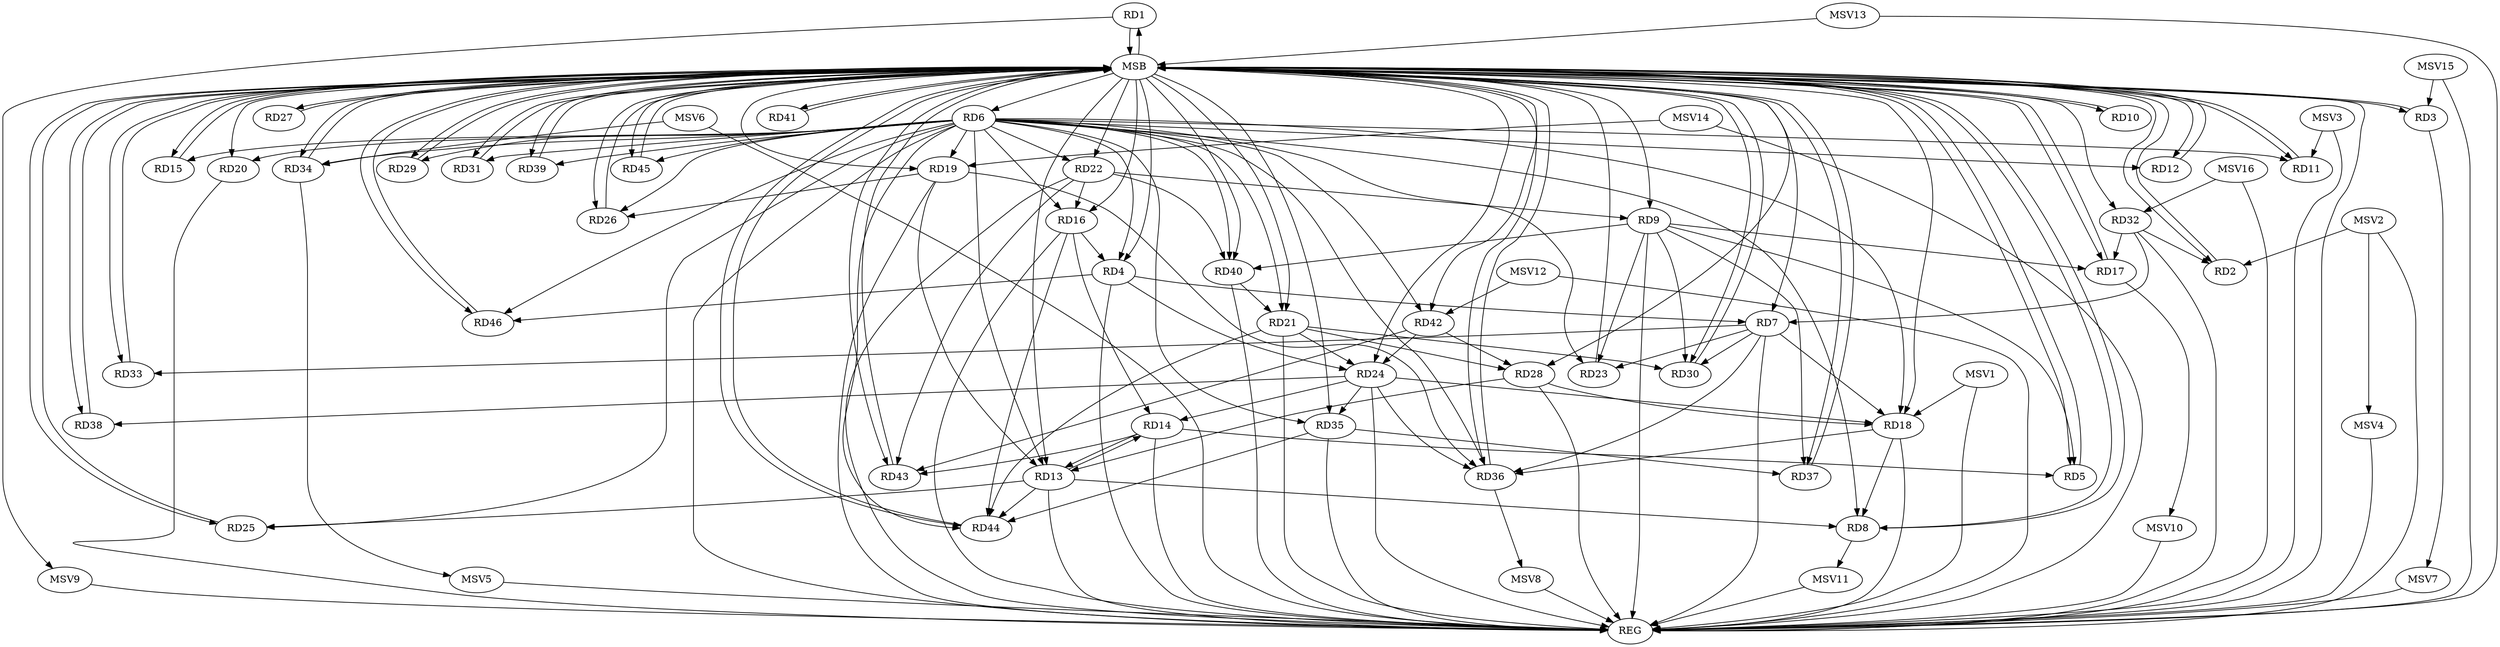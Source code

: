 strict digraph G {
  RD1 [ label="RD1" ];
  RD2 [ label="RD2" ];
  RD3 [ label="RD3" ];
  RD4 [ label="RD4" ];
  RD5 [ label="RD5" ];
  RD6 [ label="RD6" ];
  RD7 [ label="RD7" ];
  RD8 [ label="RD8" ];
  RD9 [ label="RD9" ];
  RD10 [ label="RD10" ];
  RD11 [ label="RD11" ];
  RD12 [ label="RD12" ];
  RD13 [ label="RD13" ];
  RD14 [ label="RD14" ];
  RD15 [ label="RD15" ];
  RD16 [ label="RD16" ];
  RD17 [ label="RD17" ];
  RD18 [ label="RD18" ];
  RD19 [ label="RD19" ];
  RD20 [ label="RD20" ];
  RD21 [ label="RD21" ];
  RD22 [ label="RD22" ];
  RD23 [ label="RD23" ];
  RD24 [ label="RD24" ];
  RD25 [ label="RD25" ];
  RD26 [ label="RD26" ];
  RD27 [ label="RD27" ];
  RD28 [ label="RD28" ];
  RD29 [ label="RD29" ];
  RD30 [ label="RD30" ];
  RD31 [ label="RD31" ];
  RD32 [ label="RD32" ];
  RD33 [ label="RD33" ];
  RD34 [ label="RD34" ];
  RD35 [ label="RD35" ];
  RD36 [ label="RD36" ];
  RD37 [ label="RD37" ];
  RD38 [ label="RD38" ];
  RD39 [ label="RD39" ];
  RD40 [ label="RD40" ];
  RD41 [ label="RD41" ];
  RD42 [ label="RD42" ];
  RD43 [ label="RD43" ];
  RD44 [ label="RD44" ];
  RD45 [ label="RD45" ];
  RD46 [ label="RD46" ];
  REG [ label="REG" ];
  MSB [ label="MSB" ];
  MSV1 [ label="MSV1" ];
  MSV2 [ label="MSV2" ];
  MSV3 [ label="MSV3" ];
  MSV4 [ label="MSV4" ];
  MSV5 [ label="MSV5" ];
  MSV6 [ label="MSV6" ];
  MSV7 [ label="MSV7" ];
  MSV8 [ label="MSV8" ];
  MSV9 [ label="MSV9" ];
  MSV10 [ label="MSV10" ];
  MSV11 [ label="MSV11" ];
  MSV12 [ label="MSV12" ];
  MSV13 [ label="MSV13" ];
  MSV14 [ label="MSV14" ];
  MSV15 [ label="MSV15" ];
  MSV16 [ label="MSV16" ];
  RD32 -> RD2;
  RD4 -> RD7;
  RD16 -> RD4;
  RD4 -> RD24;
  RD4 -> RD46;
  RD9 -> RD5;
  RD14 -> RD5;
  RD6 -> RD16;
  RD6 -> RD18;
  RD6 -> RD21;
  RD6 -> RD26;
  RD6 -> RD36;
  RD6 -> RD40;
  RD6 -> RD46;
  RD7 -> RD18;
  RD7 -> RD23;
  RD7 -> RD30;
  RD32 -> RD7;
  RD7 -> RD33;
  RD7 -> RD36;
  RD13 -> RD8;
  RD18 -> RD8;
  RD9 -> RD17;
  RD22 -> RD9;
  RD9 -> RD23;
  RD9 -> RD30;
  RD9 -> RD37;
  RD9 -> RD40;
  RD13 -> RD14;
  RD14 -> RD13;
  RD19 -> RD13;
  RD13 -> RD25;
  RD28 -> RD13;
  RD13 -> RD44;
  RD16 -> RD14;
  RD24 -> RD14;
  RD14 -> RD43;
  RD22 -> RD16;
  RD16 -> RD44;
  RD32 -> RD17;
  RD24 -> RD18;
  RD28 -> RD18;
  RD18 -> RD36;
  RD19 -> RD26;
  RD19 -> RD36;
  RD21 -> RD24;
  RD21 -> RD28;
  RD21 -> RD30;
  RD40 -> RD21;
  RD21 -> RD44;
  RD22 -> RD40;
  RD22 -> RD43;
  RD24 -> RD35;
  RD24 -> RD36;
  RD24 -> RD38;
  RD42 -> RD24;
  RD42 -> RD28;
  RD35 -> RD37;
  RD35 -> RD44;
  RD42 -> RD43;
  RD4 -> REG;
  RD6 -> REG;
  RD7 -> REG;
  RD9 -> REG;
  RD13 -> REG;
  RD14 -> REG;
  RD16 -> REG;
  RD18 -> REG;
  RD19 -> REG;
  RD20 -> REG;
  RD21 -> REG;
  RD22 -> REG;
  RD24 -> REG;
  RD28 -> REG;
  RD32 -> REG;
  RD35 -> REG;
  RD40 -> REG;
  RD1 -> MSB;
  MSB -> RD6;
  MSB -> RD26;
  MSB -> RD35;
  MSB -> RD37;
  MSB -> REG;
  RD2 -> MSB;
  MSB -> RD8;
  MSB -> RD22;
  MSB -> RD32;
  RD3 -> MSB;
  MSB -> RD9;
  MSB -> RD17;
  MSB -> RD28;
  MSB -> RD31;
  MSB -> RD38;
  RD5 -> MSB;
  MSB -> RD16;
  MSB -> RD44;
  RD8 -> MSB;
  MSB -> RD3;
  MSB -> RD12;
  MSB -> RD25;
  MSB -> RD27;
  RD10 -> MSB;
  MSB -> RD5;
  MSB -> RD21;
  RD11 -> MSB;
  MSB -> RD39;
  MSB -> RD41;
  RD12 -> MSB;
  MSB -> RD7;
  RD15 -> MSB;
  MSB -> RD18;
  RD17 -> MSB;
  MSB -> RD15;
  MSB -> RD46;
  RD23 -> MSB;
  MSB -> RD10;
  MSB -> RD11;
  MSB -> RD29;
  RD25 -> MSB;
  MSB -> RD4;
  MSB -> RD19;
  MSB -> RD24;
  MSB -> RD43;
  RD26 -> MSB;
  MSB -> RD34;
  MSB -> RD40;
  RD27 -> MSB;
  MSB -> RD1;
  RD29 -> MSB;
  MSB -> RD45;
  RD30 -> MSB;
  RD31 -> MSB;
  RD33 -> MSB;
  MSB -> RD13;
  RD34 -> MSB;
  RD36 -> MSB;
  RD37 -> MSB;
  MSB -> RD2;
  MSB -> RD20;
  RD38 -> MSB;
  MSB -> RD36;
  RD39 -> MSB;
  RD41 -> MSB;
  MSB -> RD42;
  RD43 -> MSB;
  MSB -> RD30;
  MSB -> RD33;
  RD44 -> MSB;
  RD45 -> MSB;
  RD46 -> MSB;
  RD6 -> RD15;
  RD6 -> RD42;
  RD6 -> RD4;
  RD6 -> RD45;
  RD6 -> RD20;
  RD6 -> RD39;
  RD6 -> RD34;
  RD6 -> RD29;
  RD6 -> RD25;
  RD6 -> RD11;
  RD6 -> RD31;
  RD6 -> RD13;
  RD6 -> RD22;
  RD6 -> RD35;
  RD6 -> RD19;
  RD6 -> RD23;
  RD6 -> RD44;
  RD6 -> RD12;
  RD6 -> RD8;
  MSV1 -> RD18;
  MSV1 -> REG;
  MSV2 -> RD2;
  MSV2 -> REG;
  MSV3 -> RD11;
  MSV3 -> REG;
  MSV2 -> MSV4;
  MSV4 -> REG;
  RD34 -> MSV5;
  MSV5 -> REG;
  MSV6 -> RD34;
  MSV6 -> REG;
  RD3 -> MSV7;
  MSV7 -> REG;
  RD36 -> MSV8;
  MSV8 -> REG;
  RD1 -> MSV9;
  MSV9 -> REG;
  RD17 -> MSV10;
  MSV10 -> REG;
  RD8 -> MSV11;
  MSV11 -> REG;
  MSV12 -> RD42;
  MSV12 -> REG;
  MSV13 -> MSB;
  MSV13 -> REG;
  MSV14 -> RD19;
  MSV14 -> REG;
  MSV15 -> RD3;
  MSV15 -> REG;
  MSV16 -> RD32;
  MSV16 -> REG;
}
